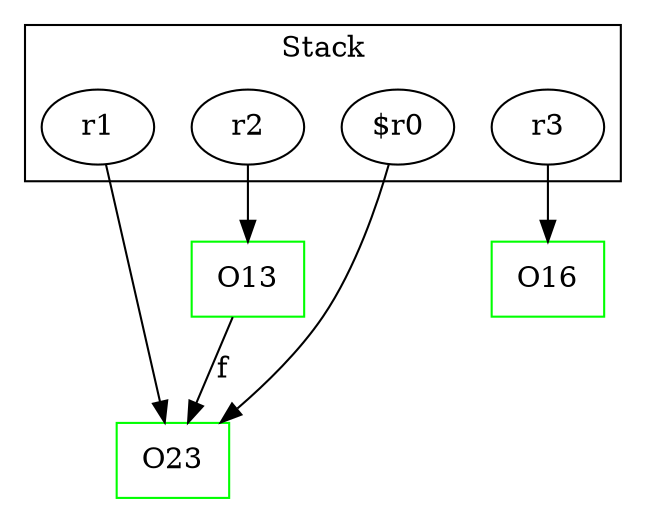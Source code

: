 digraph sample {
  rankDir="LR";
  subgraph cluster_0 {
    label="Stack"
    "r1"; "r2"; "$r0"; "r3"; 
  }
  "r1" -> { O23 };
  "r2" -> { O13 };
  "$r0" -> { O23 };
  "r3" -> { O16 };
  O13[shape=box];
  O23[shape=box];
  O16[shape=box];
  O13 -> O23[label="f", weight="0.2"]
  O13[color="green"];
  O23[color="green"];
  O16[color="green"];
}
